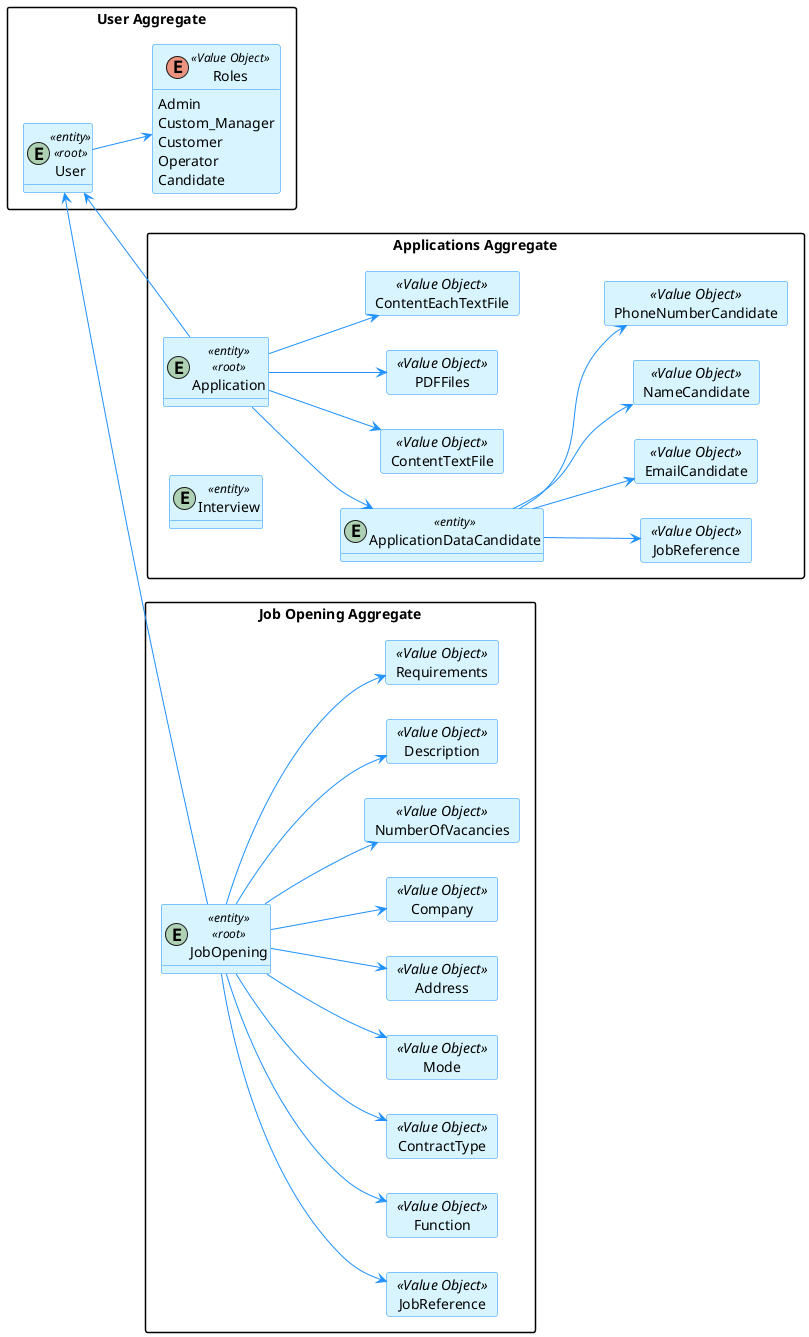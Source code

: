@startuml
hide methods
left to right direction

skinparam classAttributeIconSize 0

skinparam class {
    LifeLineBorderColor DodgerBlue
    LifeLineBackgroundColor APPLICATION
    BackgroundColor #D8F5FF
    ArrowColor DodgerBlue
    BorderColor DodgerBlue
}

skinparam packageStyle rectangle

skinparam card {
    LifeLineBorderColor DodgerBlue
    LifeLineBackgroundColor APPLICATION
    BackgroundColor #D8F5FF
    ArrowColor DodgerBlue
    BorderColor DodgerBlue
}

package "User Aggregate" {
    entity User <<entity>><<root>>

'User value objects

    enum Roles <<Value Object>> {
        Admin
        Custom_Manager
        Customer
        Operator
        Candidate
    }
    User --> Roles


}

package "Applications Aggregate" {
    entity Application <<entity>><<root>>
'Applications value objects
        card ContentTextFile <<Value Object>>{
            }
        card PDFFiles <<Value Object>>{
            }
        card ContentEachTextFile <<Value Object>> {
            }


    entity ApplicationDataCandidate <<entity>> {
        }
'ApplicationsDataCandidate value objects

        card JobReference <<Value Object>> {
            }
        card EmailCandidate <<Value Object>> {
            }
        card NameCandidate <<Value Object>> {
            }
        card PhoneNumberCandidate <<Value Object>> {
            }


    entity Interview <<entity>>
'Interview value objects



    Application --> ContentTextFile
    Application --> PDFFiles
    Application --> ContentEachTextFile
    Application --> ApplicationDataCandidate

    ApplicationDataCandidate --> JobReference
    ApplicationDataCandidate --> EmailCandidate
    ApplicationDataCandidate --> NameCandidate
    ApplicationDataCandidate --> PhoneNumberCandidate


}
package "Job Opening Aggregate" {
    entity JobOpening <<entity>><<root>>
'Job Opening value objects
        card JobReference <<Value Object>> {
            }
        card Function <<Value Object>> {
            }
        card ContractType <<Value Object>> {
            }
        card Mode <<Value Object>> {
            }
        card Address <<Value Object>> {
            }
        card Company <<Value Object>> {
            }
        card NumberOfVacancies <<Value Object>> {
            }
        card Description <<Value Object>> {
            }
        card Requirements <<Value Object>> {
            }


        JobOpening --> JobReference
        JobOpening --> Function
        JobOpening --> ContractType
        JobOpening --> Mode
        JobOpening --> Address
        JobOpening --> Company
        JobOpening --> NumberOfVacancies
        JobOpening --> Description
        JobOpening --> Requirements
}

User <-- Application
User <-- JobOpening

@enduml